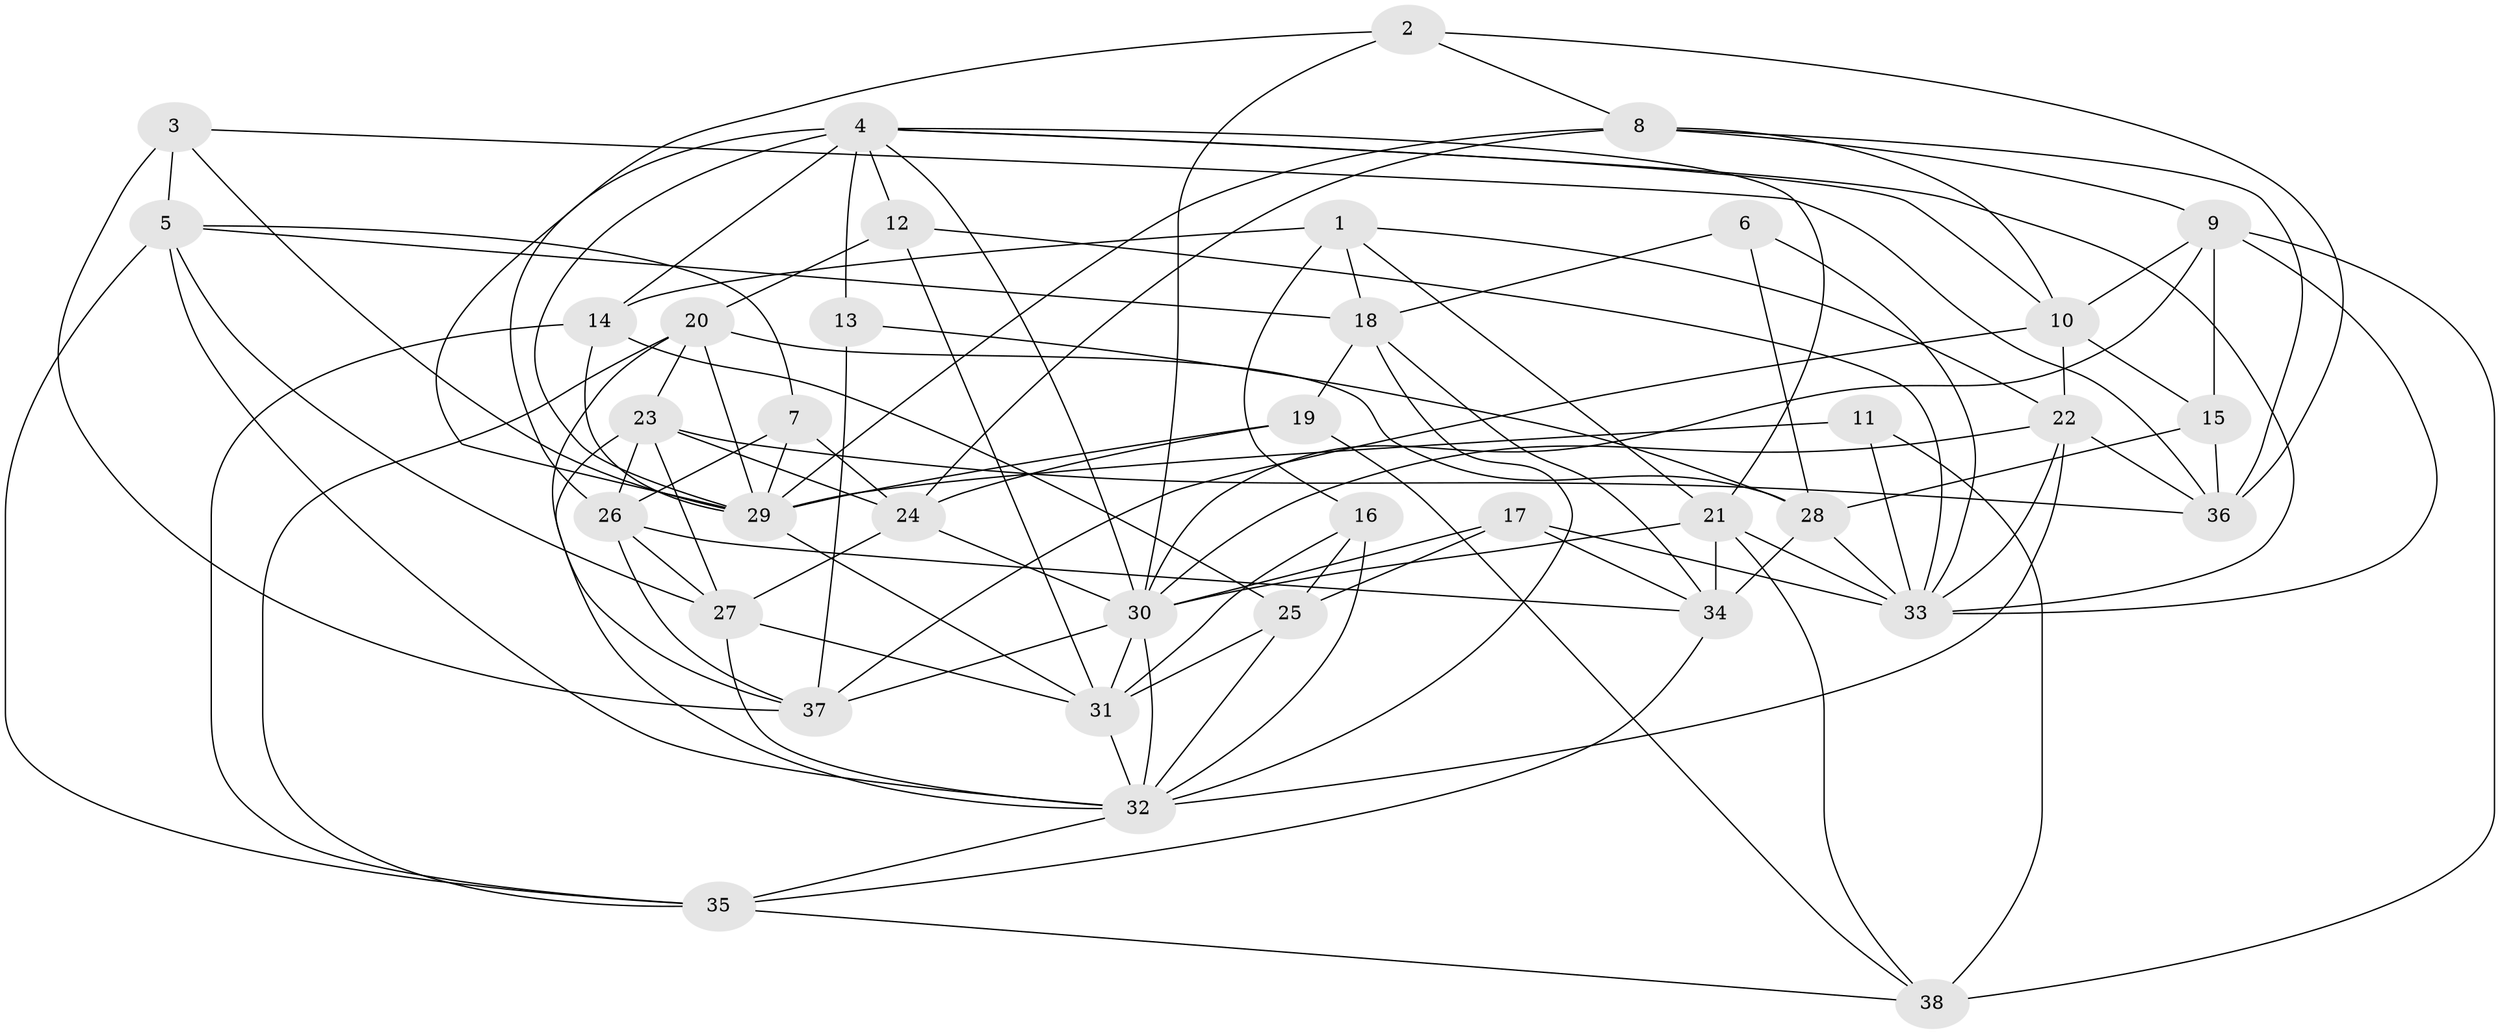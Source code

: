 // original degree distribution, {4: 1.0}
// Generated by graph-tools (version 1.1) at 2025/26/03/09/25 03:26:57]
// undirected, 38 vertices, 109 edges
graph export_dot {
graph [start="1"]
  node [color=gray90,style=filled];
  1;
  2;
  3;
  4;
  5;
  6;
  7;
  8;
  9;
  10;
  11;
  12;
  13;
  14;
  15;
  16;
  17;
  18;
  19;
  20;
  21;
  22;
  23;
  24;
  25;
  26;
  27;
  28;
  29;
  30;
  31;
  32;
  33;
  34;
  35;
  36;
  37;
  38;
  1 -- 14 [weight=2.0];
  1 -- 16 [weight=1.0];
  1 -- 18 [weight=1.0];
  1 -- 21 [weight=1.0];
  1 -- 22 [weight=1.0];
  2 -- 8 [weight=1.0];
  2 -- 29 [weight=1.0];
  2 -- 30 [weight=1.0];
  2 -- 36 [weight=1.0];
  3 -- 5 [weight=1.0];
  3 -- 29 [weight=1.0];
  3 -- 36 [weight=1.0];
  3 -- 37 [weight=1.0];
  4 -- 10 [weight=1.0];
  4 -- 12 [weight=1.0];
  4 -- 13 [weight=2.0];
  4 -- 14 [weight=1.0];
  4 -- 21 [weight=1.0];
  4 -- 26 [weight=1.0];
  4 -- 29 [weight=1.0];
  4 -- 30 [weight=1.0];
  4 -- 33 [weight=1.0];
  5 -- 7 [weight=1.0];
  5 -- 18 [weight=1.0];
  5 -- 27 [weight=1.0];
  5 -- 32 [weight=1.0];
  5 -- 35 [weight=1.0];
  6 -- 18 [weight=1.0];
  6 -- 28 [weight=1.0];
  6 -- 33 [weight=2.0];
  7 -- 24 [weight=1.0];
  7 -- 26 [weight=1.0];
  7 -- 29 [weight=1.0];
  8 -- 9 [weight=1.0];
  8 -- 10 [weight=1.0];
  8 -- 24 [weight=1.0];
  8 -- 29 [weight=1.0];
  8 -- 36 [weight=1.0];
  9 -- 10 [weight=1.0];
  9 -- 15 [weight=1.0];
  9 -- 30 [weight=1.0];
  9 -- 33 [weight=1.0];
  9 -- 38 [weight=1.0];
  10 -- 15 [weight=1.0];
  10 -- 22 [weight=1.0];
  10 -- 37 [weight=1.0];
  11 -- 29 [weight=1.0];
  11 -- 33 [weight=1.0];
  11 -- 38 [weight=2.0];
  12 -- 20 [weight=1.0];
  12 -- 31 [weight=1.0];
  12 -- 33 [weight=1.0];
  13 -- 28 [weight=1.0];
  13 -- 37 [weight=1.0];
  14 -- 25 [weight=1.0];
  14 -- 29 [weight=1.0];
  14 -- 35 [weight=1.0];
  15 -- 28 [weight=1.0];
  15 -- 36 [weight=1.0];
  16 -- 25 [weight=1.0];
  16 -- 31 [weight=1.0];
  16 -- 32 [weight=1.0];
  17 -- 25 [weight=1.0];
  17 -- 30 [weight=1.0];
  17 -- 33 [weight=1.0];
  17 -- 34 [weight=1.0];
  18 -- 19 [weight=1.0];
  18 -- 32 [weight=1.0];
  18 -- 34 [weight=1.0];
  19 -- 24 [weight=1.0];
  19 -- 29 [weight=1.0];
  19 -- 38 [weight=1.0];
  20 -- 23 [weight=1.0];
  20 -- 28 [weight=1.0];
  20 -- 29 [weight=1.0];
  20 -- 35 [weight=1.0];
  20 -- 37 [weight=1.0];
  21 -- 30 [weight=1.0];
  21 -- 33 [weight=1.0];
  21 -- 34 [weight=1.0];
  21 -- 38 [weight=1.0];
  22 -- 30 [weight=1.0];
  22 -- 32 [weight=1.0];
  22 -- 33 [weight=1.0];
  22 -- 36 [weight=1.0];
  23 -- 24 [weight=1.0];
  23 -- 26 [weight=1.0];
  23 -- 27 [weight=1.0];
  23 -- 32 [weight=1.0];
  23 -- 36 [weight=1.0];
  24 -- 27 [weight=1.0];
  24 -- 30 [weight=1.0];
  25 -- 31 [weight=2.0];
  25 -- 32 [weight=1.0];
  26 -- 27 [weight=1.0];
  26 -- 34 [weight=1.0];
  26 -- 37 [weight=1.0];
  27 -- 31 [weight=1.0];
  27 -- 32 [weight=1.0];
  28 -- 33 [weight=1.0];
  28 -- 34 [weight=1.0];
  29 -- 31 [weight=1.0];
  30 -- 31 [weight=1.0];
  30 -- 32 [weight=1.0];
  30 -- 37 [weight=1.0];
  31 -- 32 [weight=1.0];
  32 -- 35 [weight=1.0];
  34 -- 35 [weight=1.0];
  35 -- 38 [weight=1.0];
}
